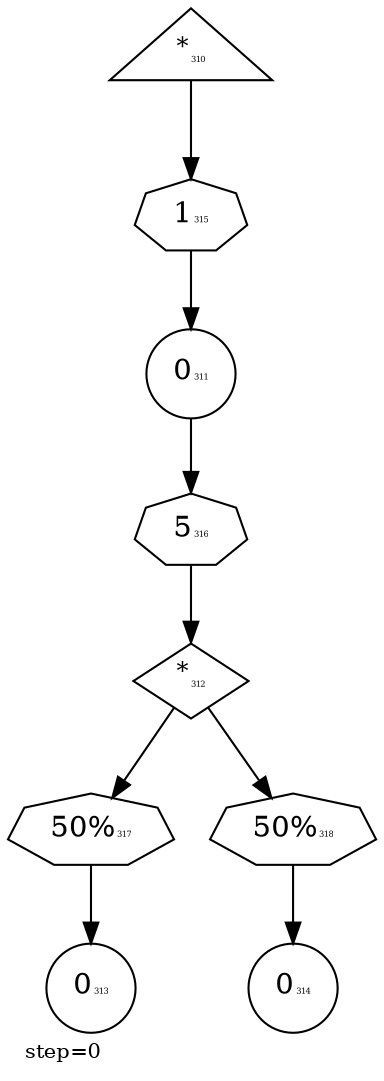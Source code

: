 digraph {
  graph  [labelloc=bottom,labeljust=left,fontsize="10",label="step=0"];
  "310" [shape=triangle,peripheries="1",label=<<SUP>*</SUP><FONT POINT-SIZE='4'>310</FONT>>,labelfontcolor=black,color=black];
  "311" [shape=circle,peripheries="1",label=<0<FONT POINT-SIZE='4'>311</FONT>>,labelfontcolor=black,color=black];
  "312" [shape=diamond,peripheries="1",label=<<SUP>*</SUP><FONT POINT-SIZE='4'>312</FONT>>,labelfontcolor=black,color=black];
  "313" [shape=circle,peripheries="1",label=<0<FONT POINT-SIZE='4'>313</FONT>>,labelfontcolor=black,color=black];
  "314" [shape=circle,peripheries="1",label=<0<FONT POINT-SIZE='4'>314</FONT>>,labelfontcolor=black,color=black];
  "315" [label=<1<FONT POINT-SIZE='4'>315</FONT>>,peripheries="1",color=black,shape=septagon];
  "310" -> "315" [color=black];
  "315" -> "311" [color=black];
  "316" [label=<5<FONT POINT-SIZE='4'>316</FONT>>,peripheries="1",color=black,shape=septagon];
  "311" -> "316" [color=black];
  "316" -> "312" [color=black];
  "317" [label=<50%<FONT POINT-SIZE='4'>317</FONT>>,peripheries="1",color=black,shape=septagon];
  "312" -> "317" [color=black];
  "317" -> "313" [color=black];
  "318" [label=<50%<FONT POINT-SIZE='4'>318</FONT>>,peripheries="1",color=black,shape=septagon];
  "312" -> "318" [color=black];
  "318" -> "314" [color=black];
}